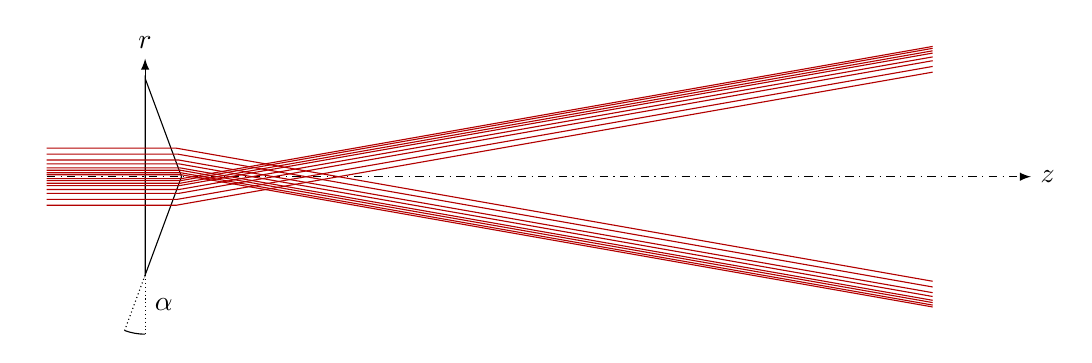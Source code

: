 \usetikzlibrary{positioning,calc}
\tikzset{beam/.style={color=red!70!black}}
\begin{tikzpicture}[scale=2.5]
    \coordinate (T) at (0,0.5);
    \coordinate (B) at (0,-0.5);
    \coordinate (Tip) at (0.185,0);
    \draw (T) -- (B) -- (Tip) -- cycle;
    \draw[-latex,dashdotted] (-0.5,0) -- (4.5,0) node[right] {$z$};
    \draw[-latex] (0,-0.5) -- (0,0.6) node [above] {$r$};
    \draw (0,-0.8) arc (-90:-110:0.3);
    \draw[densely dotted] (B) -- ($(Tip)!1.57!(B)$);
    \draw[densely dotted] (B) -- (0,-0.8) node [midway,right] {$\alpha$};
    \foreach \y in {0.01,0.02,0.033,0.045,0.065,0.085,0.115,0.145}
    \foreach \M in {1,-1}
    {
        \coordinate (IS) at (intersection cs: first line={(-0.5,\y*\M) -- (2,\y*\M)},second line={(0,\M) -- (Tip)});
        \coordinate (IS1) at ($(IS) + (4,-\M*4*0.176)$);
        \coordinate (IS2) at (intersection cs: first line={(IS) -- (IS1)}, second line={(4,-1) -- (4,1)});
        \draw[beam] (-0.5,\y*\M) -- (IS) -- (IS2);
    }
\end{tikzpicture}